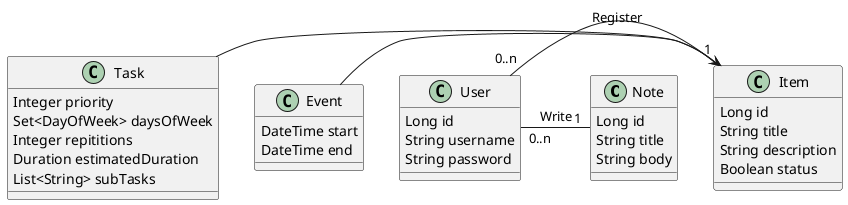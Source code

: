 @startuml classes

class Note{
    Long id
    String title
    String body
}
class Item {
    Long id
    String title
    String description
    Boolean status
}
class Task{
    Integer priority
    Set<DayOfWeek> daysOfWeek
    Integer repititions
    Duration estimatedDuration
    List<String> subTasks
}
class Event{
    DateTime start
    DateTime end
}
class User{
    Long id
    String username
    String password
}

Task -> Item
Event -> Item

User "0..n" - "1" Note : Write
User "0..n" - "1" Item : Register

@enduml